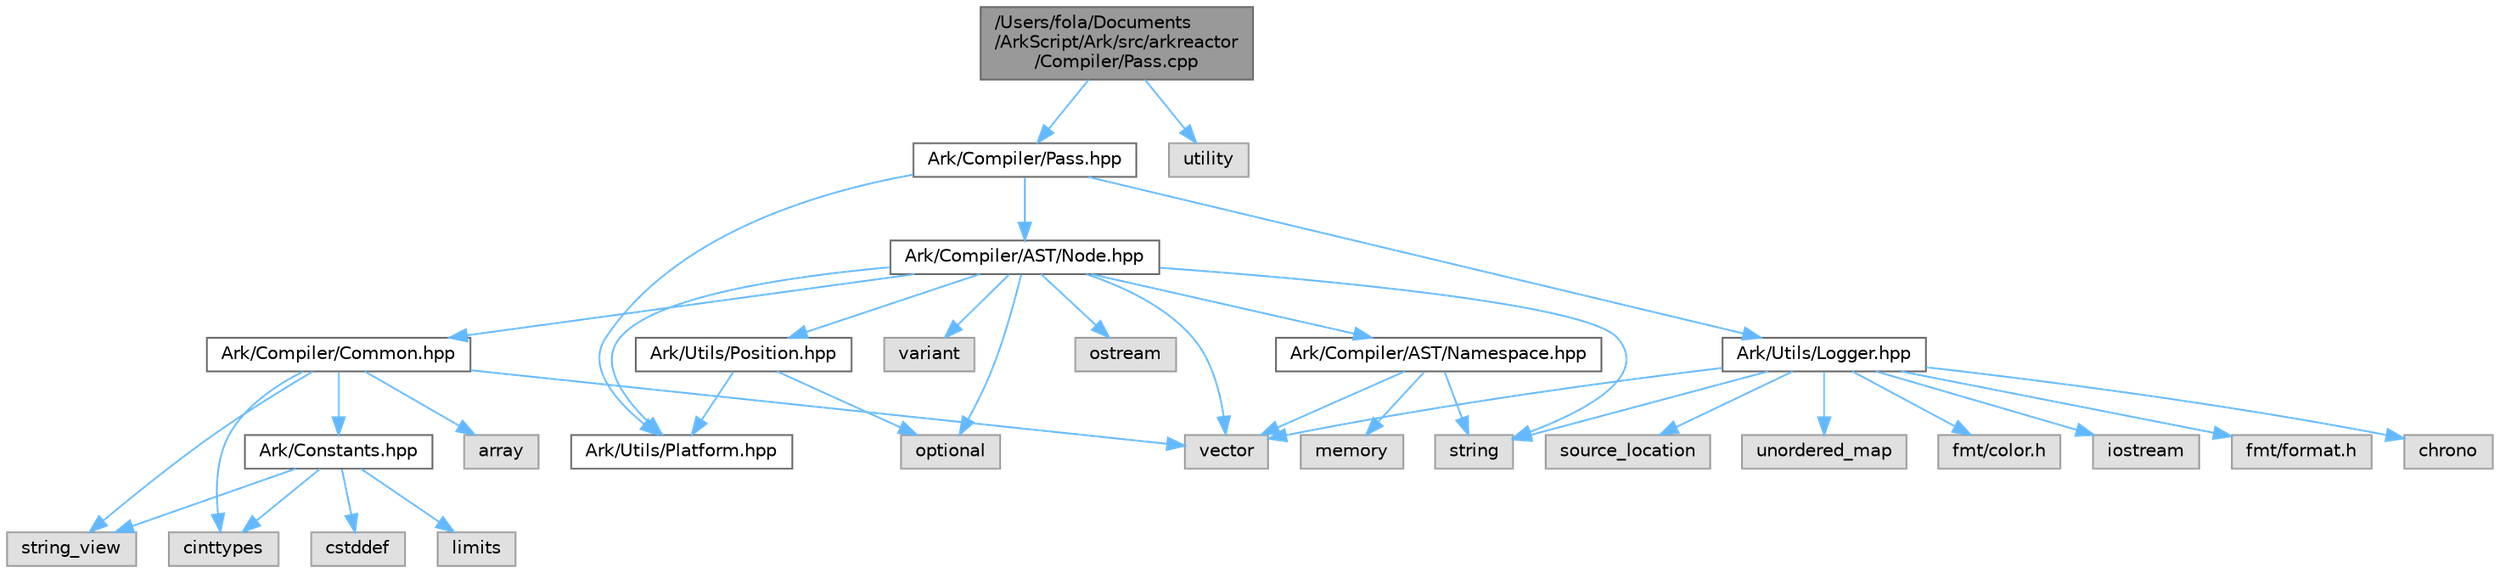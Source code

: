 digraph "/Users/fola/Documents/ArkScript/Ark/src/arkreactor/Compiler/Pass.cpp"
{
 // INTERACTIVE_SVG=YES
 // LATEX_PDF_SIZE
  bgcolor="transparent";
  edge [fontname=Helvetica,fontsize=10,labelfontname=Helvetica,labelfontsize=10];
  node [fontname=Helvetica,fontsize=10,shape=box,height=0.2,width=0.4];
  Node1 [id="Node000001",label="/Users/fola/Documents\l/ArkScript/Ark/src/arkreactor\l/Compiler/Pass.cpp",height=0.2,width=0.4,color="gray40", fillcolor="grey60", style="filled", fontcolor="black",tooltip=" "];
  Node1 -> Node2 [id="edge1_Node000001_Node000002",color="steelblue1",style="solid",tooltip=" "];
  Node2 [id="Node000002",label="Ark/Compiler/Pass.hpp",height=0.2,width=0.4,color="grey40", fillcolor="white", style="filled",URL="$df/d5f/Pass_8hpp.html",tooltip="Interface for a compiler pass (take in an AST, output an AST)"];
  Node2 -> Node3 [id="edge2_Node000002_Node000003",color="steelblue1",style="solid",tooltip=" "];
  Node3 [id="Node000003",label="Ark/Utils/Platform.hpp",height=0.2,width=0.4,color="grey40", fillcolor="white", style="filled",URL="$d5/d40/Platform_8hpp.html",tooltip="ArkScript configuration macros."];
  Node2 -> Node4 [id="edge3_Node000002_Node000004",color="steelblue1",style="solid",tooltip=" "];
  Node4 [id="Node000004",label="Ark/Compiler/AST/Node.hpp",height=0.2,width=0.4,color="grey40", fillcolor="white", style="filled",URL="$d7/dc6/Node_8hpp.html",tooltip="AST node used by the parser, optimizer and compiler."];
  Node4 -> Node5 [id="edge4_Node000004_Node000005",color="steelblue1",style="solid",tooltip=" "];
  Node5 [id="Node000005",label="variant",height=0.2,width=0.4,color="grey60", fillcolor="#E0E0E0", style="filled",tooltip=" "];
  Node4 -> Node6 [id="edge5_Node000004_Node000006",color="steelblue1",style="solid",tooltip=" "];
  Node6 [id="Node000006",label="ostream",height=0.2,width=0.4,color="grey60", fillcolor="#E0E0E0", style="filled",tooltip=" "];
  Node4 -> Node7 [id="edge6_Node000004_Node000007",color="steelblue1",style="solid",tooltip=" "];
  Node7 [id="Node000007",label="string",height=0.2,width=0.4,color="grey60", fillcolor="#E0E0E0", style="filled",tooltip=" "];
  Node4 -> Node8 [id="edge7_Node000004_Node000008",color="steelblue1",style="solid",tooltip=" "];
  Node8 [id="Node000008",label="vector",height=0.2,width=0.4,color="grey60", fillcolor="#E0E0E0", style="filled",tooltip=" "];
  Node4 -> Node9 [id="edge8_Node000004_Node000009",color="steelblue1",style="solid",tooltip=" "];
  Node9 [id="Node000009",label="optional",height=0.2,width=0.4,color="grey60", fillcolor="#E0E0E0", style="filled",tooltip=" "];
  Node4 -> Node10 [id="edge9_Node000004_Node000010",color="steelblue1",style="solid",tooltip=" "];
  Node10 [id="Node000010",label="Ark/Compiler/AST/Namespace.hpp",height=0.2,width=0.4,color="grey40", fillcolor="white", style="filled",URL="$da/d33/Namespace_8hpp.html",tooltip=" "];
  Node10 -> Node7 [id="edge10_Node000010_Node000007",color="steelblue1",style="solid",tooltip=" "];
  Node10 -> Node8 [id="edge11_Node000010_Node000008",color="steelblue1",style="solid",tooltip=" "];
  Node10 -> Node11 [id="edge12_Node000010_Node000011",color="steelblue1",style="solid",tooltip=" "];
  Node11 [id="Node000011",label="memory",height=0.2,width=0.4,color="grey60", fillcolor="#E0E0E0", style="filled",tooltip=" "];
  Node4 -> Node12 [id="edge13_Node000004_Node000012",color="steelblue1",style="solid",tooltip=" "];
  Node12 [id="Node000012",label="Ark/Compiler/Common.hpp",height=0.2,width=0.4,color="grey40", fillcolor="white", style="filled",URL="$d8/ddd/Common_8hpp.html",tooltip="Common code for the compiler."];
  Node12 -> Node13 [id="edge14_Node000012_Node000013",color="steelblue1",style="solid",tooltip=" "];
  Node13 [id="Node000013",label="array",height=0.2,width=0.4,color="grey60", fillcolor="#E0E0E0", style="filled",tooltip=" "];
  Node12 -> Node14 [id="edge15_Node000012_Node000014",color="steelblue1",style="solid",tooltip=" "];
  Node14 [id="Node000014",label="string_view",height=0.2,width=0.4,color="grey60", fillcolor="#E0E0E0", style="filled",tooltip=" "];
  Node12 -> Node8 [id="edge16_Node000012_Node000008",color="steelblue1",style="solid",tooltip=" "];
  Node12 -> Node15 [id="edge17_Node000012_Node000015",color="steelblue1",style="solid",tooltip=" "];
  Node15 [id="Node000015",label="cinttypes",height=0.2,width=0.4,color="grey60", fillcolor="#E0E0E0", style="filled",tooltip=" "];
  Node12 -> Node16 [id="edge18_Node000012_Node000016",color="steelblue1",style="solid",tooltip=" "];
  Node16 [id="Node000016",label="Ark/Constants.hpp",height=0.2,width=0.4,color="grey40", fillcolor="white", style="filled",URL="$d6/de9/Constants_8hpp.html",tooltip="Constants used by ArkScript."];
  Node16 -> Node14 [id="edge19_Node000016_Node000014",color="steelblue1",style="solid",tooltip=" "];
  Node16 -> Node17 [id="edge20_Node000016_Node000017",color="steelblue1",style="solid",tooltip=" "];
  Node17 [id="Node000017",label="limits",height=0.2,width=0.4,color="grey60", fillcolor="#E0E0E0", style="filled",tooltip=" "];
  Node16 -> Node15 [id="edge21_Node000016_Node000015",color="steelblue1",style="solid",tooltip=" "];
  Node16 -> Node18 [id="edge22_Node000016_Node000018",color="steelblue1",style="solid",tooltip=" "];
  Node18 [id="Node000018",label="cstddef",height=0.2,width=0.4,color="grey60", fillcolor="#E0E0E0", style="filled",tooltip=" "];
  Node4 -> Node3 [id="edge23_Node000004_Node000003",color="steelblue1",style="solid",tooltip=" "];
  Node4 -> Node19 [id="edge24_Node000004_Node000019",color="steelblue1",style="solid",tooltip=" "];
  Node19 [id="Node000019",label="Ark/Utils/Position.hpp",height=0.2,width=0.4,color="grey40", fillcolor="white", style="filled",URL="$dc/d58/Position_8hpp.html",tooltip="Defines position utilities (for text in a file) for the parser, formatter, diagnostics."];
  Node19 -> Node9 [id="edge25_Node000019_Node000009",color="steelblue1",style="solid",tooltip=" "];
  Node19 -> Node3 [id="edge26_Node000019_Node000003",color="steelblue1",style="solid",tooltip=" "];
  Node2 -> Node20 [id="edge27_Node000002_Node000020",color="steelblue1",style="solid",tooltip=" "];
  Node20 [id="Node000020",label="Ark/Utils/Logger.hpp",height=0.2,width=0.4,color="grey40", fillcolor="white", style="filled",URL="$d9/d11/Logger_8hpp.html",tooltip="Internal logger."];
  Node20 -> Node21 [id="edge28_Node000020_Node000021",color="steelblue1",style="solid",tooltip=" "];
  Node21 [id="Node000021",label="iostream",height=0.2,width=0.4,color="grey60", fillcolor="#E0E0E0", style="filled",tooltip=" "];
  Node20 -> Node22 [id="edge29_Node000020_Node000022",color="steelblue1",style="solid",tooltip=" "];
  Node22 [id="Node000022",label="fmt/format.h",height=0.2,width=0.4,color="grey60", fillcolor="#E0E0E0", style="filled",tooltip=" "];
  Node20 -> Node7 [id="edge30_Node000020_Node000007",color="steelblue1",style="solid",tooltip=" "];
  Node20 -> Node23 [id="edge31_Node000020_Node000023",color="steelblue1",style="solid",tooltip=" "];
  Node23 [id="Node000023",label="chrono",height=0.2,width=0.4,color="grey60", fillcolor="#E0E0E0", style="filled",tooltip=" "];
  Node20 -> Node24 [id="edge32_Node000020_Node000024",color="steelblue1",style="solid",tooltip=" "];
  Node24 [id="Node000024",label="source_location",height=0.2,width=0.4,color="grey60", fillcolor="#E0E0E0", style="filled",tooltip=" "];
  Node20 -> Node8 [id="edge33_Node000020_Node000008",color="steelblue1",style="solid",tooltip=" "];
  Node20 -> Node25 [id="edge34_Node000020_Node000025",color="steelblue1",style="solid",tooltip=" "];
  Node25 [id="Node000025",label="unordered_map",height=0.2,width=0.4,color="grey60", fillcolor="#E0E0E0", style="filled",tooltip=" "];
  Node20 -> Node26 [id="edge35_Node000020_Node000026",color="steelblue1",style="solid",tooltip=" "];
  Node26 [id="Node000026",label="fmt/color.h",height=0.2,width=0.4,color="grey60", fillcolor="#E0E0E0", style="filled",tooltip=" "];
  Node1 -> Node27 [id="edge36_Node000001_Node000027",color="steelblue1",style="solid",tooltip=" "];
  Node27 [id="Node000027",label="utility",height=0.2,width=0.4,color="grey60", fillcolor="#E0E0E0", style="filled",tooltip=" "];
}
